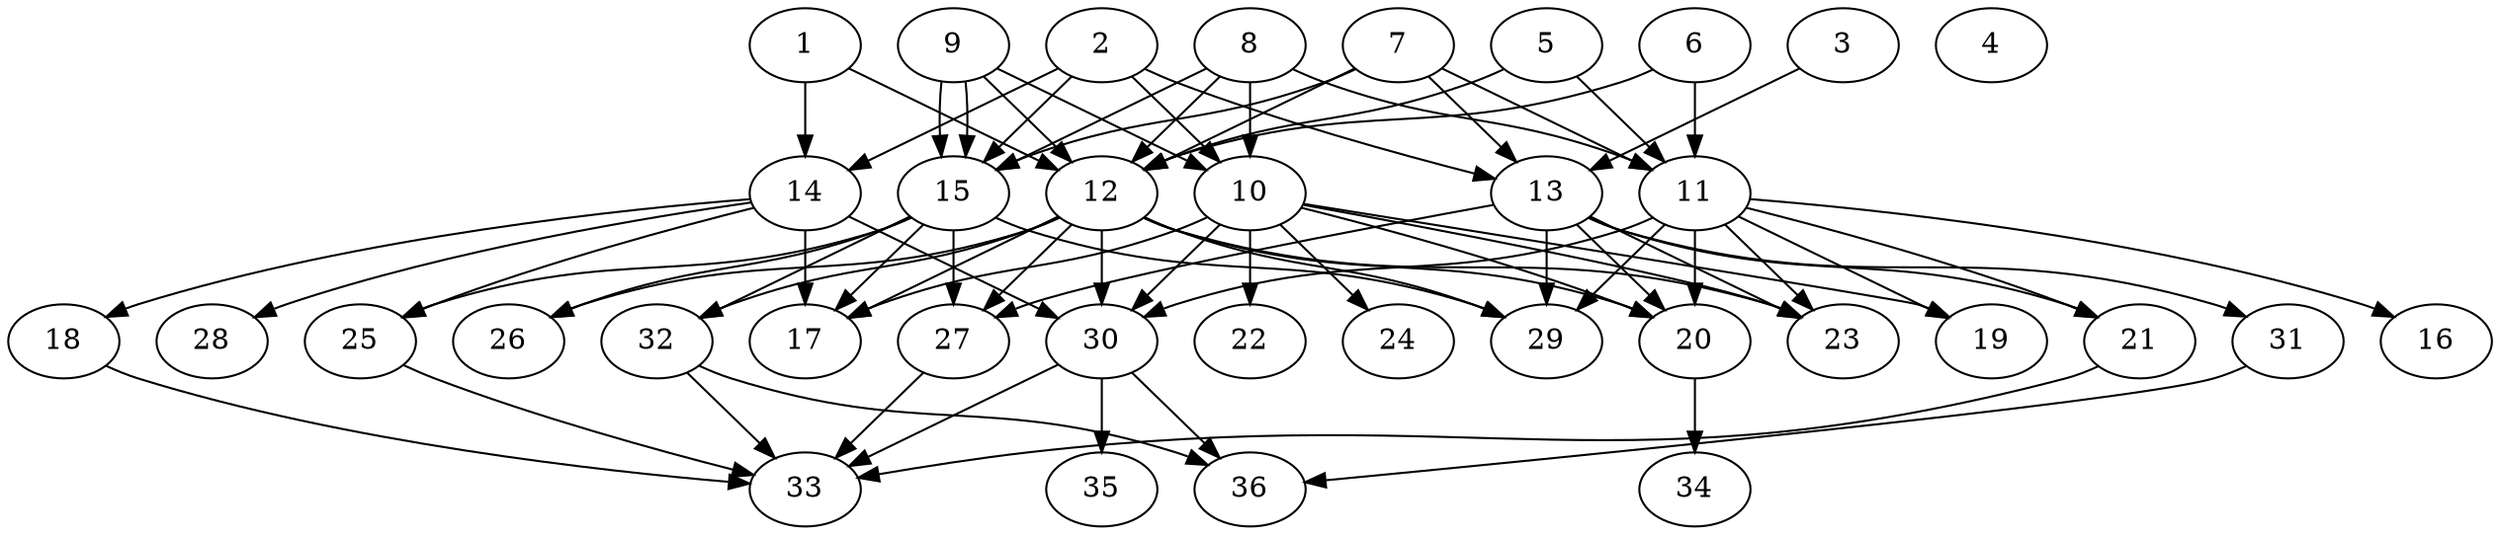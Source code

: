 // DAG (tier=3-complex, mode=data, n=36, ccr=0.500, fat=0.742, density=0.664, regular=0.339, jump=0.311, mindata=4194304, maxdata=33554432)
// DAG automatically generated by daggen at Sun Aug 24 16:33:35 2025
// /home/ermia/Project/Environments/daggen/bin/daggen --dot --ccr 0.500 --fat 0.742 --regular 0.339 --density 0.664 --jump 0.311 --mindata 4194304 --maxdata 33554432 -n 36 
digraph G {
  1 [size="5999155894406470656", alpha="0.07", expect_size="2999577947203235328"]
  1 -> 12 [size ="2057973585149952"]
  1 -> 14 [size ="2057973585149952"]
  2 [size="23394441250385952768000", alpha="0.13", expect_size="11697220625192976384000"]
  2 -> 10 [size ="6543826432819200"]
  2 -> 13 [size ="6543826432819200"]
  2 -> 14 [size ="6543826432819200"]
  2 -> 15 [size ="6543826432819200"]
  3 [size="31534944240563333890048", alpha="0.20", expect_size="15767472120281666945024"]
  3 -> 13 [size ="7985179784118272"]
  4 [size="27153466760021296", alpha="0.04", expect_size="13576733380010648"]
  5 [size="1892002504016578560", alpha="0.01", expect_size="946001252008289280"]
  5 -> 11 [size ="691915238408192"]
  5 -> 12 [size ="691915238408192"]
  6 [size="3609402460138897408000", alpha="0.11", expect_size="1804701230069448704000"]
  6 -> 11 [size ="1882406990643200"]
  6 -> 12 [size ="1882406990643200"]
  7 [size="1186474788403193344", alpha="0.08", expect_size="593237394201596672"]
  7 -> 11 [size ="567218622431232"]
  7 -> 12 [size ="567218622431232"]
  7 -> 13 [size ="567218622431232"]
  7 -> 15 [size ="567218622431232"]
  8 [size="64089549029611168", alpha="0.03", expect_size="32044774514805584"]
  8 -> 10 [size ="5457259568037888"]
  8 -> 11 [size ="5457259568037888"]
  8 -> 12 [size ="5457259568037888"]
  8 -> 15 [size ="5457259568037888"]
  9 [size="183550448851881408", alpha="0.17", expect_size="91775224425940704"]
  9 -> 10 [size ="164105742712832"]
  9 -> 12 [size ="164105742712832"]
  9 -> 15 [size ="164105742712832"]
  9 -> 15 [size ="164105742712832"]
  10 [size="3259463142173769216", alpha="0.12", expect_size="1629731571086884608"]
  10 -> 17 [size ="4750046058774528"]
  10 -> 19 [size ="4750046058774528"]
  10 -> 20 [size ="4750046058774528"]
  10 -> 22 [size ="4750046058774528"]
  10 -> 23 [size ="4750046058774528"]
  10 -> 24 [size ="4750046058774528"]
  10 -> 30 [size ="4750046058774528"]
  11 [size="3727035661788962095104", alpha="0.13", expect_size="1863517830894481047552"]
  11 -> 16 [size ="1923087385755648"]
  11 -> 19 [size ="1923087385755648"]
  11 -> 20 [size ="1923087385755648"]
  11 -> 21 [size ="1923087385755648"]
  11 -> 23 [size ="1923087385755648"]
  11 -> 29 [size ="1923087385755648"]
  11 -> 30 [size ="1923087385755648"]
  12 [size="58006615930046288", alpha="0.08", expect_size="29003307965023144"]
  12 -> 17 [size ="908009907683328"]
  12 -> 20 [size ="908009907683328"]
  12 -> 23 [size ="908009907683328"]
  12 -> 26 [size ="908009907683328"]
  12 -> 27 [size ="908009907683328"]
  12 -> 29 [size ="908009907683328"]
  12 -> 30 [size ="908009907683328"]
  12 -> 32 [size ="908009907683328"]
  13 [size="29516005067685101568000", alpha="0.06", expect_size="14758002533842550784000"]
  13 -> 20 [size ="7640615957299200"]
  13 -> 21 [size ="7640615957299200"]
  13 -> 23 [size ="7640615957299200"]
  13 -> 27 [size ="7640615957299200"]
  13 -> 29 [size ="7640615957299200"]
  13 -> 31 [size ="7640615957299200"]
  14 [size="34509238785985128431616", alpha="0.02", expect_size="17254619392992564215808"]
  14 -> 17 [size ="8479695163097088"]
  14 -> 18 [size ="8479695163097088"]
  14 -> 25 [size ="8479695163097088"]
  14 -> 28 [size ="8479695163097088"]
  14 -> 30 [size ="8479695163097088"]
  15 [size="1064427334449930174464", alpha="0.19", expect_size="532213667224965087232"]
  15 -> 17 [size ="834002462179328"]
  15 -> 25 [size ="834002462179328"]
  15 -> 26 [size ="834002462179328"]
  15 -> 27 [size ="834002462179328"]
  15 -> 29 [size ="834002462179328"]
  15 -> 32 [size ="834002462179328"]
  16 [size="2260966244205851136", alpha="0.06", expect_size="1130483122102925568"]
  17 [size="28581302141958842482688", alpha="0.12", expect_size="14290651070979421241344"]
  18 [size="10911251565091411968", alpha="0.02", expect_size="5455625782545705984"]
  18 -> 33 [size ="5181821973168128"]
  19 [size="8044010057799892467712", alpha="0.15", expect_size="4022005028899946233856"]
  20 [size="12768372239342698496", alpha="0.14", expect_size="6384186119671349248"]
  20 -> 34 [size ="6158404498227200"]
  21 [size="13180433616676971347968", alpha="0.13", expect_size="6590216808338485673984"]
  21 -> 33 [size ="4463851986747392"]
  22 [size="31693355668554060", alpha="0.07", expect_size="15846677834277030"]
  23 [size="235461622442239392", alpha="0.06", expect_size="117730811221119696"]
  24 [size="10156109726420097024", alpha="0.15", expect_size="5078054863210048512"]
  25 [size="112764832609539719168", alpha="0.15", expect_size="56382416304769859584"]
  25 -> 33 [size ="186726421102592"]
  26 [size="2855992420975832576", alpha="0.18", expect_size="1427996210487916288"]
  27 [size="66156406586343416", alpha="0.03", expect_size="33078203293171708"]
  27 -> 33 [size ="1581360821043200"]
  28 [size="2091369283563326464", alpha="0.17", expect_size="1045684641781663232"]
  29 [size="4058367109369736200192", alpha="0.11", expect_size="2029183554684868100096"]
  30 [size="102275368107054256", alpha="0.15", expect_size="51137684053527128"]
  30 -> 33 [size ="4804095076466688"]
  30 -> 35 [size ="4804095076466688"]
  30 -> 36 [size ="4804095076466688"]
  31 [size="52921555947089184", alpha="0.07", expect_size="26460777973544592"]
  31 -> 36 [size ="2755180659474432"]
  32 [size="10571795700111835660288", alpha="0.13", expect_size="5285897850055917830144"]
  32 -> 33 [size ="3853504124813312"]
  32 -> 36 [size ="3853504124813312"]
  33 [size="51854902410567496", alpha="0.14", expect_size="25927451205283748"]
  34 [size="164007603867706912", alpha="0.05", expect_size="82003801933853456"]
  35 [size="6359698315951693824", alpha="0.01", expect_size="3179849157975846912"]
  36 [size="37564893953376475152384", alpha="0.08", expect_size="18782446976688237576192"]
}
